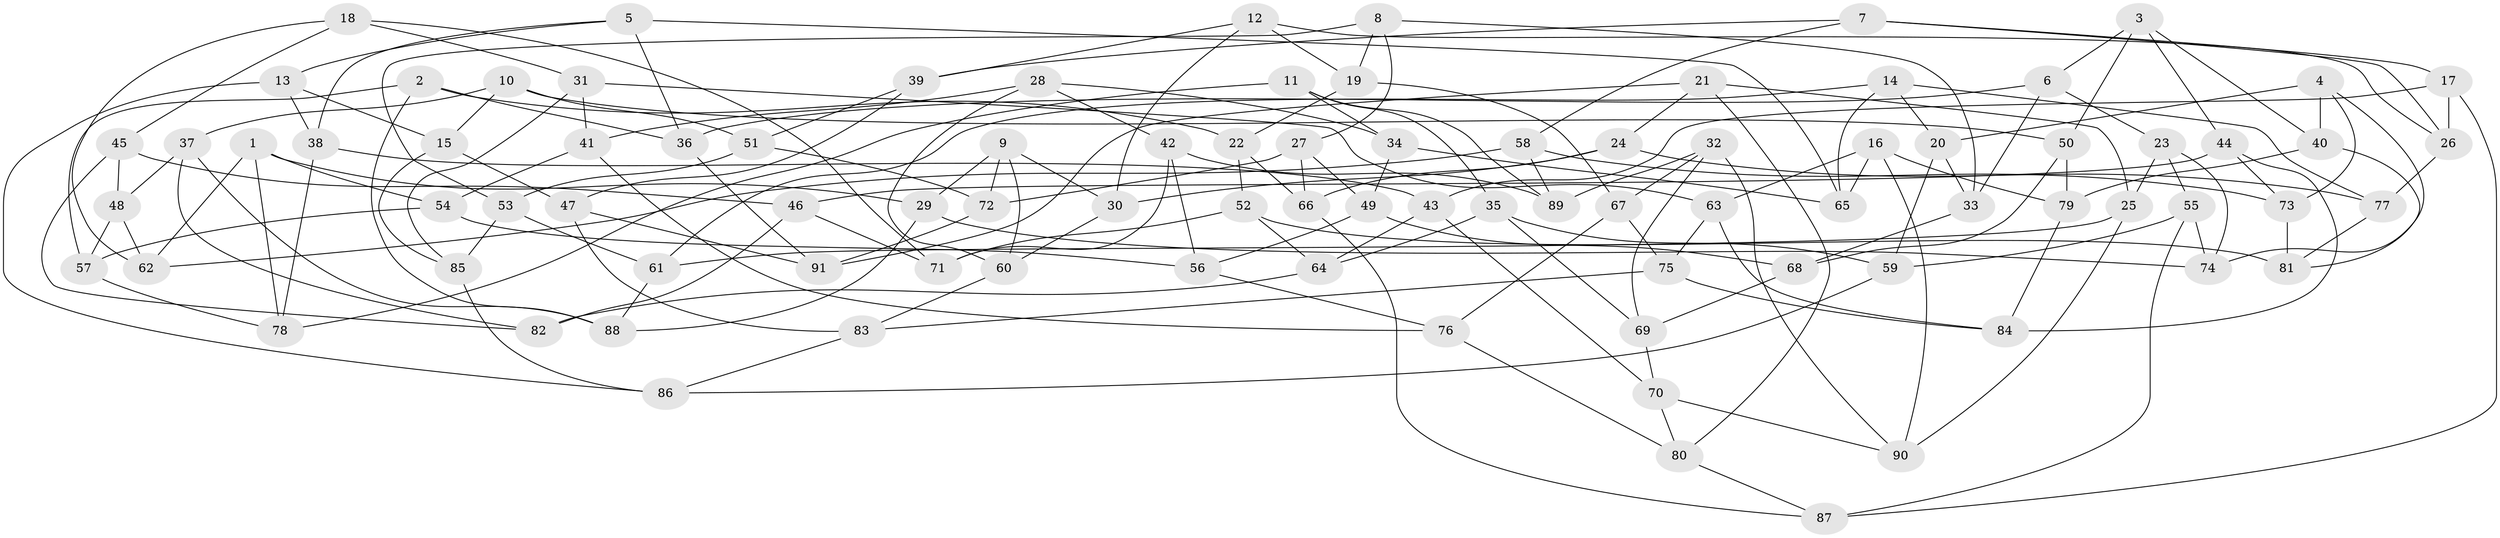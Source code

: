 // coarse degree distribution, {4: 0.5238095238095238, 6: 0.38095238095238093, 5: 0.06349206349206349, 3: 0.031746031746031744}
// Generated by graph-tools (version 1.1) at 2025/24/03/03/25 07:24:24]
// undirected, 91 vertices, 182 edges
graph export_dot {
graph [start="1"]
  node [color=gray90,style=filled];
  1;
  2;
  3;
  4;
  5;
  6;
  7;
  8;
  9;
  10;
  11;
  12;
  13;
  14;
  15;
  16;
  17;
  18;
  19;
  20;
  21;
  22;
  23;
  24;
  25;
  26;
  27;
  28;
  29;
  30;
  31;
  32;
  33;
  34;
  35;
  36;
  37;
  38;
  39;
  40;
  41;
  42;
  43;
  44;
  45;
  46;
  47;
  48;
  49;
  50;
  51;
  52;
  53;
  54;
  55;
  56;
  57;
  58;
  59;
  60;
  61;
  62;
  63;
  64;
  65;
  66;
  67;
  68;
  69;
  70;
  71;
  72;
  73;
  74;
  75;
  76;
  77;
  78;
  79;
  80;
  81;
  82;
  83;
  84;
  85;
  86;
  87;
  88;
  89;
  90;
  91;
  1 -- 54;
  1 -- 29;
  1 -- 78;
  1 -- 62;
  2 -- 57;
  2 -- 36;
  2 -- 88;
  2 -- 22;
  3 -- 44;
  3 -- 40;
  3 -- 50;
  3 -- 6;
  4 -- 40;
  4 -- 20;
  4 -- 74;
  4 -- 73;
  5 -- 65;
  5 -- 36;
  5 -- 13;
  5 -- 38;
  6 -- 36;
  6 -- 23;
  6 -- 33;
  7 -- 17;
  7 -- 58;
  7 -- 39;
  7 -- 26;
  8 -- 19;
  8 -- 33;
  8 -- 53;
  8 -- 27;
  9 -- 72;
  9 -- 60;
  9 -- 29;
  9 -- 30;
  10 -- 51;
  10 -- 50;
  10 -- 37;
  10 -- 15;
  11 -- 35;
  11 -- 89;
  11 -- 78;
  11 -- 34;
  12 -- 26;
  12 -- 19;
  12 -- 39;
  12 -- 30;
  13 -- 15;
  13 -- 86;
  13 -- 38;
  14 -- 61;
  14 -- 77;
  14 -- 65;
  14 -- 20;
  15 -- 85;
  15 -- 47;
  16 -- 63;
  16 -- 90;
  16 -- 79;
  16 -- 65;
  17 -- 43;
  17 -- 87;
  17 -- 26;
  18 -- 31;
  18 -- 71;
  18 -- 45;
  18 -- 62;
  19 -- 67;
  19 -- 22;
  20 -- 59;
  20 -- 33;
  21 -- 91;
  21 -- 80;
  21 -- 25;
  21 -- 24;
  22 -- 52;
  22 -- 66;
  23 -- 25;
  23 -- 74;
  23 -- 55;
  24 -- 77;
  24 -- 30;
  24 -- 66;
  25 -- 90;
  25 -- 61;
  26 -- 77;
  27 -- 66;
  27 -- 49;
  27 -- 72;
  28 -- 41;
  28 -- 60;
  28 -- 34;
  28 -- 42;
  29 -- 88;
  29 -- 74;
  30 -- 60;
  31 -- 41;
  31 -- 85;
  31 -- 63;
  32 -- 69;
  32 -- 67;
  32 -- 89;
  32 -- 90;
  33 -- 68;
  34 -- 65;
  34 -- 49;
  35 -- 59;
  35 -- 64;
  35 -- 69;
  36 -- 91;
  37 -- 48;
  37 -- 88;
  37 -- 82;
  38 -- 78;
  38 -- 43;
  39 -- 47;
  39 -- 51;
  40 -- 79;
  40 -- 81;
  41 -- 76;
  41 -- 54;
  42 -- 56;
  42 -- 89;
  42 -- 71;
  43 -- 70;
  43 -- 64;
  44 -- 84;
  44 -- 73;
  44 -- 46;
  45 -- 46;
  45 -- 48;
  45 -- 82;
  46 -- 71;
  46 -- 82;
  47 -- 91;
  47 -- 83;
  48 -- 62;
  48 -- 57;
  49 -- 68;
  49 -- 56;
  50 -- 68;
  50 -- 79;
  51 -- 72;
  51 -- 53;
  52 -- 71;
  52 -- 81;
  52 -- 64;
  53 -- 85;
  53 -- 61;
  54 -- 56;
  54 -- 57;
  55 -- 87;
  55 -- 74;
  55 -- 59;
  56 -- 76;
  57 -- 78;
  58 -- 73;
  58 -- 62;
  58 -- 89;
  59 -- 86;
  60 -- 83;
  61 -- 88;
  63 -- 84;
  63 -- 75;
  64 -- 82;
  66 -- 87;
  67 -- 76;
  67 -- 75;
  68 -- 69;
  69 -- 70;
  70 -- 80;
  70 -- 90;
  72 -- 91;
  73 -- 81;
  75 -- 83;
  75 -- 84;
  76 -- 80;
  77 -- 81;
  79 -- 84;
  80 -- 87;
  83 -- 86;
  85 -- 86;
}
